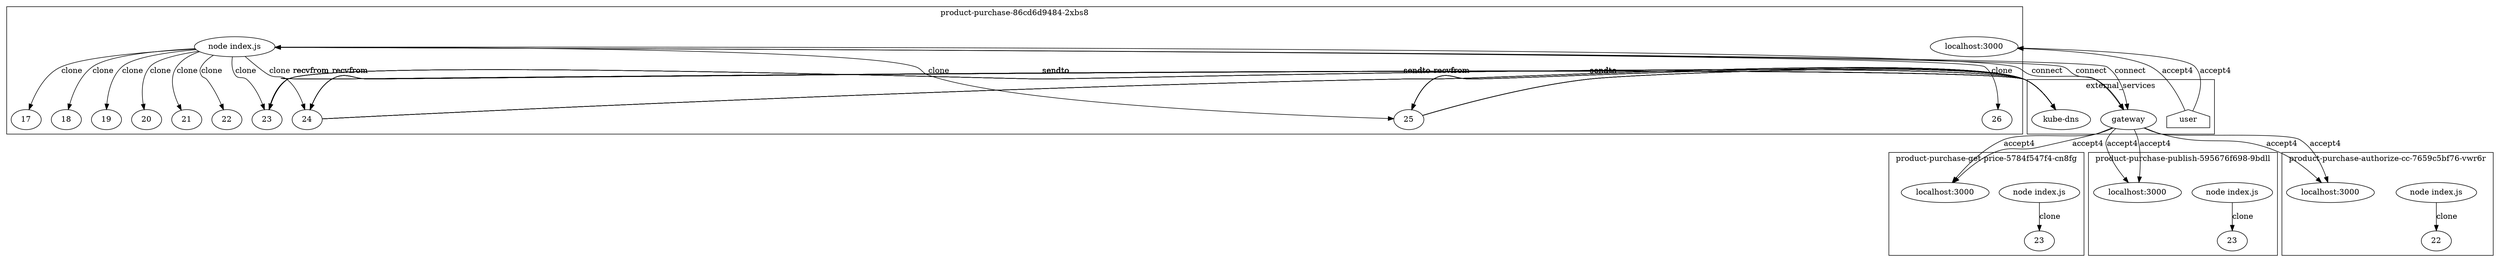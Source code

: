digraph G {
	subgraph "cluster_ product-purchase-86cd6d9484-2xbs8 " {
		label=" product-purchase-86cd6d9484-2xbs8 "
		46697 [label="node index.js"]
		46697 -> 46742 [label=clone]
		46697 -> 46749 [label=clone]
		46697 -> 46767 [label=clone]
		46697 -> 46774 [label=clone]
		46697 -> 46781 [label=clone]
		46697 -> 46834 [label=clone]
		"product-purchase_localhost_3000" [label="localhost:3000"]
		"product-purchase_localhost_3000" [label="localhost:3000"]
		46697 -> 50776 [label=clone]
		46697 -> 50783 [label=clone]
		46697 -> 50788 [label=clone]
		46697 -> 50795 [label=clone]
		46742 [label=17]
		46749 [label=18]
		46767 [label=19]
		46774 [label=20]
		46781 [label=21]
		46834 [label=22]
		50776 [label=23]
		50783 [label=24]
		50788 [label=25]
		50795 [label=26]
	}
	subgraph "cluster_ product-purchase-get-price-5784f547f4-cn8fg " {
		label=" product-purchase-get-price-5784f547f4-cn8fg "
		47472 [label="node index.js"]
		47472 -> 47605 [label=clone]
		"product-purchase-get-price_localhost_3000" [label="localhost:3000"]
		"product-purchase-get-price_localhost_3000" [label="localhost:3000"]
		47605 [label=23]
	}
	subgraph "cluster_ product-purchase-publish-595676f698-9bdll " {
		label=" product-purchase-publish-595676f698-9bdll "
		48342 [label="node index.js"]
		48342 -> 48452 [label=clone]
		"product-purchase-publish_localhost_3000" [label="localhost:3000"]
		"product-purchase-publish_localhost_3000" [label="localhost:3000"]
		48452 [label=23]
	}
	subgraph "cluster_ product-purchase-authorize-cc-7659c5bf76-vwr6r " {
		label=" product-purchase-authorize-cc-7659c5bf76-vwr6r "
		49596 [label="node index.js"]
		49596 -> 49731 [label=clone]
		"product-purchase-authorize-cc_localhost_3000" [label="localhost:3000"]
		"product-purchase-authorize-cc_localhost_3000" [label="localhost:3000"]
		49731 [label=22]
	}
	subgraph cluster_services {
		label=external_services
		user [shape=house]
		user -> "product-purchase_localhost_3000" [label=accept4]
		user -> "product-purchase_localhost_3000" [label=accept4]
		"10.107.89.58_8080" [label=gateway]
		46697 -> "10.107.89.58_8080" [label=connect dir=both]
		"10.107.89.58_8080" [label=gateway]
		46697 -> "10.107.89.58_8080" [label=connect dir=both]
		"10.107.89.58_8080" [label=gateway]
		46697 -> "10.107.89.58_8080" [label=connect dir=both]
		"10.96.0.10_53" [label="kube-dns"]
		50776 -> "10.96.0.10_53" [label=sendto]
		"10.96.0.10_53" [label="kube-dns"]
		50776 -> "10.96.0.10_53" [label=sendto]
		"10.96.0.10_53" [label="kube-dns"]
		"10.96.0.10_53" -> 50776 [label=recvfrom]
		"10.96.0.10_53" [label="kube-dns"]
		"10.96.0.10_53" -> 50776 [label=recvfrom]
		"10.96.0.10_53" [label="kube-dns"]
		50776 -> "10.96.0.10_53" [label=sendto]
		"10.96.0.10_53" [label="kube-dns"]
		50776 -> "10.96.0.10_53" [label=sendto]
		"10.96.0.10_53" [label="kube-dns"]
		"10.96.0.10_53" -> 50776 [label=recvfrom]
		"10.96.0.10_53" [label="kube-dns"]
		"10.96.0.10_53" -> 50776 [label=recvfrom]
		"10.96.0.10_53" [label="kube-dns"]
		50776 -> "10.96.0.10_53" [label=sendto]
		"10.96.0.10_53" [label="kube-dns"]
		50776 -> "10.96.0.10_53" [label=sendto]
		"10.96.0.10_53" [label="kube-dns"]
		"10.96.0.10_53" -> 50776 [label=recvfrom]
		"10.96.0.10_53" [label="kube-dns"]
		"10.96.0.10_53" -> 50776 [label=recvfrom]
		"10.96.0.10_53" [label="kube-dns"]
		50776 -> "10.96.0.10_53" [label=sendto]
		"10.96.0.10_53" [label="kube-dns"]
		50776 -> "10.96.0.10_53" [label=sendto]
		"10.96.0.10_53" [label="kube-dns"]
		"10.96.0.10_53" -> 50776 [label=recvfrom]
		"10.96.0.10_53" [label="kube-dns"]
		"10.96.0.10_53" -> 50776 [label=recvfrom]
		"10.96.0.10_53" [label="kube-dns"]
		50783 -> "10.96.0.10_53" [label=sendto]
		"10.96.0.10_53" [label="kube-dns"]
		50783 -> "10.96.0.10_53" [label=sendto]
		"10.96.0.10_53" [label="kube-dns"]
		"10.96.0.10_53" -> 50783 [label=recvfrom]
		"10.96.0.10_53" [label="kube-dns"]
		"10.96.0.10_53" -> 50783 [label=recvfrom]
		"10.96.0.10_53" [label="kube-dns"]
		50783 -> "10.96.0.10_53" [label=sendto]
		"10.96.0.10_53" [label="kube-dns"]
		50783 -> "10.96.0.10_53" [label=sendto]
		"10.96.0.10_53" [label="kube-dns"]
		"10.96.0.10_53" -> 50783 [label=recvfrom]
		"10.96.0.10_53" [label="kube-dns"]
		"10.96.0.10_53" -> 50783 [label=recvfrom]
		"10.96.0.10_53" [label="kube-dns"]
		50783 -> "10.96.0.10_53" [label=sendto]
		"10.96.0.10_53" [label="kube-dns"]
		50783 -> "10.96.0.10_53" [label=sendto]
		"10.96.0.10_53" [label="kube-dns"]
		"10.96.0.10_53" -> 50783 [label=recvfrom]
		"10.96.0.10_53" [label="kube-dns"]
		"10.96.0.10_53" -> 50783 [label=recvfrom]
		"10.96.0.10_53" [label="kube-dns"]
		50783 -> "10.96.0.10_53" [label=sendto]
		"10.96.0.10_53" [label="kube-dns"]
		50783 -> "10.96.0.10_53" [label=sendto]
		"10.96.0.10_53" [label="kube-dns"]
		"10.96.0.10_53" -> 50783 [label=recvfrom]
		"10.96.0.10_53" [label="kube-dns"]
		"10.96.0.10_53" -> 50783 [label=recvfrom]
		"10.96.0.10_53" [label="kube-dns"]
		50788 -> "10.96.0.10_53" [label=sendto]
		"10.96.0.10_53" [label="kube-dns"]
		50788 -> "10.96.0.10_53" [label=sendto]
		"10.96.0.10_53" [label="kube-dns"]
		"10.96.0.10_53" -> 50788 [label=recvfrom]
		"10.96.0.10_53" [label="kube-dns"]
		"10.96.0.10_53" -> 50788 [label=recvfrom]
		"10.96.0.10_53" [label="kube-dns"]
		50788 -> "10.96.0.10_53" [label=sendto]
		"10.96.0.10_53" [label="kube-dns"]
		50788 -> "10.96.0.10_53" [label=sendto]
		"10.96.0.10_53" [label="kube-dns"]
		"10.96.0.10_53" -> 50788 [label=recvfrom]
		"10.96.0.10_53" [label="kube-dns"]
		"10.96.0.10_53" -> 50788 [label=recvfrom]
		"10.96.0.10_53" [label="kube-dns"]
		50788 -> "10.96.0.10_53" [label=sendto]
		"10.96.0.10_53" [label="kube-dns"]
		50788 -> "10.96.0.10_53" [label=sendto]
		"10.96.0.10_53" [label="kube-dns"]
		"10.96.0.10_53" -> 50788 [label=recvfrom]
		"10.96.0.10_53" [label="kube-dns"]
		"10.96.0.10_53" -> 50788 [label=recvfrom]
		"10.96.0.10_53" [label="kube-dns"]
		50788 -> "10.96.0.10_53" [label=sendto]
		"10.96.0.10_53" [label="kube-dns"]
		50788 -> "10.96.0.10_53" [label=sendto]
		"10.96.0.10_53" [label="kube-dns"]
		"10.96.0.10_53" -> 50788 [label=recvfrom]
		"10.96.0.10_53" [label="kube-dns"]
		"10.96.0.10_53" -> 50788 [label=recvfrom]
		"10.107.89.58_8080" -> "product-purchase-get-price_localhost_3000" [label=accept4]
		"10.107.89.58_8080" -> "product-purchase-get-price_localhost_3000" [label=accept4]
		"10.107.89.58_8080" -> "product-purchase-publish_localhost_3000" [label=accept4]
		"10.107.89.58_8080" -> "product-purchase-publish_localhost_3000" [label=accept4]
		"10.107.89.58_8080" -> "product-purchase-authorize-cc_localhost_3000" [label=accept4]
		"10.107.89.58_8080" -> "product-purchase-authorize-cc_localhost_3000" [label=accept4]
	}
}
